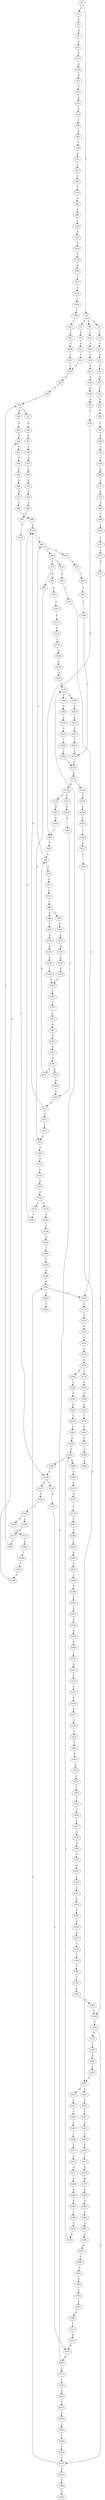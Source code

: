 strict digraph  {
	S0 -> S1 [ label = G ];
	S0 -> S2 [ label = C ];
	S1 -> S3 [ label = G ];
	S2 -> S4 [ label = T ];
	S2 -> S5 [ label = G ];
	S2 -> S6 [ label = C ];
	S3 -> S7 [ label = G ];
	S4 -> S8 [ label = T ];
	S5 -> S9 [ label = T ];
	S6 -> S10 [ label = T ];
	S7 -> S11 [ label = G ];
	S8 -> S12 [ label = G ];
	S9 -> S13 [ label = G ];
	S10 -> S14 [ label = T ];
	S11 -> S15 [ label = G ];
	S12 -> S16 [ label = T ];
	S13 -> S17 [ label = C ];
	S14 -> S18 [ label = T ];
	S15 -> S19 [ label = A ];
	S16 -> S20 [ label = T ];
	S17 -> S21 [ label = T ];
	S18 -> S22 [ label = A ];
	S19 -> S23 [ label = A ];
	S20 -> S24 [ label = A ];
	S21 -> S25 [ label = A ];
	S22 -> S26 [ label = A ];
	S23 -> S27 [ label = T ];
	S24 -> S28 [ label = T ];
	S25 -> S29 [ label = C ];
	S26 -> S30 [ label = A ];
	S27 -> S31 [ label = A ];
	S28 -> S32 [ label = T ];
	S29 -> S33 [ label = T ];
	S30 -> S34 [ label = A ];
	S31 -> S35 [ label = G ];
	S32 -> S36 [ label = T ];
	S32 -> S37 [ label = C ];
	S33 -> S38 [ label = C ];
	S34 -> S39 [ label = A ];
	S35 -> S40 [ label = T ];
	S36 -> S41 [ label = A ];
	S37 -> S42 [ label = G ];
	S38 -> S43 [ label = C ];
	S39 -> S44 [ label = G ];
	S40 -> S45 [ label = A ];
	S41 -> S46 [ label = A ];
	S42 -> S47 [ label = G ];
	S43 -> S48 [ label = G ];
	S44 -> S49 [ label = T ];
	S45 -> S50 [ label = T ];
	S46 -> S51 [ label = T ];
	S47 -> S52 [ label = G ];
	S48 -> S53 [ label = G ];
	S49 -> S54 [ label = A ];
	S50 -> S55 [ label = C ];
	S51 -> S56 [ label = C ];
	S52 -> S57 [ label = A ];
	S53 -> S58 [ label = T ];
	S54 -> S59 [ label = A ];
	S54 -> S60 [ label = G ];
	S55 -> S61 [ label = C ];
	S56 -> S62 [ label = G ];
	S57 -> S63 [ label = A ];
	S58 -> S64 [ label = A ];
	S59 -> S65 [ label = G ];
	S60 -> S66 [ label = T ];
	S60 -> S67 [ label = G ];
	S61 -> S68 [ label = C ];
	S62 -> S69 [ label = A ];
	S63 -> S70 [ label = C ];
	S64 -> S71 [ label = C ];
	S65 -> S72 [ label = G ];
	S66 -> S73 [ label = T ];
	S66 -> S74 [ label = C ];
	S67 -> S75 [ label = G ];
	S68 -> S76 [ label = T ];
	S69 -> S77 [ label = A ];
	S70 -> S78 [ label = G ];
	S71 -> S79 [ label = G ];
	S72 -> S80 [ label = T ];
	S73 -> S81 [ label = G ];
	S73 -> S82 [ label = C ];
	S74 -> S83 [ label = G ];
	S75 -> S84 [ label = C ];
	S76 -> S85 [ label = C ];
	S77 -> S86 [ label = G ];
	S78 -> S87 [ label = G ];
	S79 -> S88 [ label = G ];
	S80 -> S89 [ label = G ];
	S80 -> S90 [ label = C ];
	S81 -> S91 [ label = G ];
	S82 -> S92 [ label = G ];
	S83 -> S93 [ label = G ];
	S84 -> S94 [ label = C ];
	S85 -> S95 [ label = C ];
	S86 -> S96 [ label = T ];
	S87 -> S97 [ label = T ];
	S88 -> S98 [ label = T ];
	S89 -> S99 [ label = T ];
	S90 -> S100 [ label = T ];
	S91 -> S101 [ label = A ];
	S92 -> S102 [ label = A ];
	S93 -> S103 [ label = A ];
	S94 -> S104 [ label = T ];
	S95 -> S105 [ label = C ];
	S96 -> S106 [ label = A ];
	S97 -> S107 [ label = T ];
	S98 -> S108 [ label = G ];
	S99 -> S109 [ label = A ];
	S100 -> S110 [ label = A ];
	S101 -> S111 [ label = C ];
	S102 -> S112 [ label = G ];
	S103 -> S113 [ label = G ];
	S104 -> S114 [ label = T ];
	S105 -> S115 [ label = A ];
	S106 -> S60 [ label = G ];
	S107 -> S116 [ label = C ];
	S108 -> S117 [ label = T ];
	S109 -> S118 [ label = A ];
	S110 -> S119 [ label = A ];
	S111 -> S120 [ label = C ];
	S112 -> S121 [ label = G ];
	S113 -> S122 [ label = G ];
	S114 -> S123 [ label = C ];
	S115 -> S124 [ label = A ];
	S116 -> S125 [ label = A ];
	S116 -> S126 [ label = T ];
	S117 -> S127 [ label = C ];
	S118 -> S128 [ label = A ];
	S119 -> S129 [ label = A ];
	S120 -> S130 [ label = T ];
	S121 -> S131 [ label = A ];
	S122 -> S132 [ label = A ];
	S123 -> S133 [ label = A ];
	S124 -> S134 [ label = C ];
	S125 -> S135 [ label = G ];
	S126 -> S136 [ label = A ];
	S127 -> S137 [ label = G ];
	S128 -> S138 [ label = C ];
	S129 -> S139 [ label = C ];
	S130 -> S140 [ label = A ];
	S131 -> S141 [ label = A ];
	S132 -> S142 [ label = C ];
	S133 -> S143 [ label = A ];
	S133 -> S144 [ label = T ];
	S134 -> S145 [ label = A ];
	S135 -> S146 [ label = T ];
	S136 -> S147 [ label = C ];
	S137 -> S148 [ label = T ];
	S138 -> S149 [ label = G ];
	S139 -> S149 [ label = G ];
	S140 -> S150 [ label = C ];
	S141 -> S151 [ label = G ];
	S141 -> S152 [ label = C ];
	S142 -> S153 [ label = G ];
	S143 -> S154 [ label = A ];
	S143 -> S155 [ label = G ];
	S144 -> S156 [ label = G ];
	S145 -> S157 [ label = G ];
	S146 -> S158 [ label = T ];
	S146 -> S159 [ label = C ];
	S147 -> S160 [ label = A ];
	S148 -> S161 [ label = C ];
	S149 -> S162 [ label = C ];
	S150 -> S163 [ label = A ];
	S151 -> S164 [ label = T ];
	S152 -> S165 [ label = A ];
	S153 -> S166 [ label = A ];
	S154 -> S167 [ label = A ];
	S155 -> S168 [ label = A ];
	S156 -> S169 [ label = C ];
	S157 -> S170 [ label = T ];
	S158 -> S171 [ label = A ];
	S159 -> S172 [ label = A ];
	S160 -> S173 [ label = T ];
	S160 -> S174 [ label = A ];
	S161 -> S175 [ label = T ];
	S161 -> S176 [ label = G ];
	S162 -> S177 [ label = C ];
	S163 -> S174 [ label = A ];
	S164 -> S106 [ label = A ];
	S165 -> S178 [ label = C ];
	S166 -> S179 [ label = C ];
	S166 -> S180 [ label = G ];
	S167 -> S181 [ label = A ];
	S168 -> S182 [ label = A ];
	S169 -> S183 [ label = T ];
	S170 -> S184 [ label = C ];
	S171 -> S185 [ label = T ];
	S172 -> S186 [ label = T ];
	S173 -> S187 [ label = C ];
	S174 -> S188 [ label = T ];
	S174 -> S189 [ label = G ];
	S175 -> S190 [ label = T ];
	S176 -> S191 [ label = G ];
	S176 -> S192 [ label = A ];
	S177 -> S193 [ label = T ];
	S178 -> S194 [ label = G ];
	S179 -> S195 [ label = C ];
	S180 -> S196 [ label = C ];
	S181 -> S44 [ label = G ];
	S182 -> S197 [ label = G ];
	S183 -> S198 [ label = T ];
	S184 -> S199 [ label = C ];
	S185 -> S32 [ label = T ];
	S186 -> S200 [ label = T ];
	S187 -> S201 [ label = A ];
	S188 -> S202 [ label = G ];
	S189 -> S203 [ label = G ];
	S190 -> S204 [ label = A ];
	S191 -> S205 [ label = T ];
	S191 -> S103 [ label = A ];
	S192 -> S206 [ label = T ];
	S193 -> S207 [ label = A ];
	S194 -> S208 [ label = T ];
	S195 -> S209 [ label = G ];
	S196 -> S210 [ label = G ];
	S197 -> S211 [ label = T ];
	S198 -> S212 [ label = A ];
	S199 -> S213 [ label = T ];
	S200 -> S214 [ label = T ];
	S201 -> S215 [ label = T ];
	S202 -> S216 [ label = C ];
	S203 -> S217 [ label = C ];
	S204 -> S218 [ label = C ];
	S205 -> S219 [ label = T ];
	S206 -> S220 [ label = A ];
	S207 -> S221 [ label = A ];
	S208 -> S222 [ label = C ];
	S209 -> S223 [ label = A ];
	S210 -> S224 [ label = G ];
	S211 -> S225 [ label = T ];
	S211 -> S106 [ label = A ];
	S212 -> S226 [ label = C ];
	S213 -> S227 [ label = T ];
	S214 -> S228 [ label = A ];
	S215 -> S229 [ label = C ];
	S216 -> S230 [ label = C ];
	S217 -> S231 [ label = C ];
	S218 -> S232 [ label = A ];
	S221 -> S233 [ label = A ];
	S222 -> S234 [ label = G ];
	S223 -> S235 [ label = C ];
	S224 -> S236 [ label = C ];
	S225 -> S237 [ label = C ];
	S226 -> S232 [ label = A ];
	S227 -> S238 [ label = G ];
	S228 -> S46 [ label = A ];
	S229 -> S239 [ label = G ];
	S230 -> S240 [ label = T ];
	S231 -> S241 [ label = T ];
	S232 -> S242 [ label = G ];
	S232 -> S243 [ label = A ];
	S233 -> S244 [ label = G ];
	S234 -> S191 [ label = G ];
	S235 -> S245 [ label = G ];
	S236 -> S246 [ label = G ];
	S237 -> S92 [ label = G ];
	S238 -> S247 [ label = T ];
	S239 -> S248 [ label = T ];
	S240 -> S249 [ label = T ];
	S241 -> S114 [ label = T ];
	S242 -> S250 [ label = G ];
	S243 -> S251 [ label = C ];
	S244 -> S252 [ label = A ];
	S244 -> S253 [ label = T ];
	S245 -> S254 [ label = G ];
	S246 -> S255 [ label = G ];
	S247 -> S20 [ label = T ];
	S248 -> S256 [ label = C ];
	S249 -> S123 [ label = C ];
	S250 -> S257 [ label = C ];
	S251 -> S258 [ label = C ];
	S252 -> S259 [ label = A ];
	S253 -> S54 [ label = A ];
	S254 -> S260 [ label = T ];
	S255 -> S261 [ label = T ];
	S256 -> S176 [ label = G ];
	S257 -> S262 [ label = A ];
	S258 -> S263 [ label = T ];
	S259 -> S197 [ label = G ];
	S260 -> S264 [ label = A ];
	S261 -> S265 [ label = T ];
	S261 -> S266 [ label = A ];
	S262 -> S267 [ label = G ];
	S263 -> S268 [ label = T ];
	S265 -> S116 [ label = C ];
	S266 -> S269 [ label = G ];
	S267 -> S270 [ label = T ];
	S268 -> S271 [ label = A ];
	S269 -> S272 [ label = A ];
	S270 -> S273 [ label = T ];
	S271 -> S274 [ label = G ];
	S272 -> S275 [ label = A ];
	S273 -> S276 [ label = G ];
	S274 -> S277 [ label = G ];
	S275 -> S278 [ label = C ];
	S276 -> S279 [ label = A ];
	S277 -> S280 [ label = A ];
	S278 -> S281 [ label = C ];
	S279 -> S282 [ label = G ];
	S280 -> S283 [ label = G ];
	S281 -> S284 [ label = T ];
	S282 -> S285 [ label = A ];
	S283 -> S286 [ label = G ];
	S284 -> S287 [ label = A ];
	S285 -> S288 [ label = A ];
	S286 -> S289 [ label = C ];
	S287 -> S290 [ label = G ];
	S288 -> S291 [ label = A ];
	S289 -> S292 [ label = G ];
	S290 -> S293 [ label = A ];
	S291 -> S294 [ label = C ];
	S292 -> S295 [ label = G ];
	S293 -> S296 [ label = T ];
	S294 -> S297 [ label = A ];
	S295 -> S261 [ label = T ];
	S296 -> S298 [ label = G ];
	S297 -> S299 [ label = C ];
	S298 -> S300 [ label = A ];
	S299 -> S301 [ label = C ];
	S300 -> S302 [ label = C ];
	S301 -> S303 [ label = T ];
	S302 -> S304 [ label = T ];
	S303 -> S305 [ label = T ];
	S304 -> S306 [ label = G ];
	S305 -> S307 [ label = T ];
	S306 -> S308 [ label = A ];
	S307 -> S309 [ label = C ];
	S308 -> S310 [ label = T ];
	S309 -> S311 [ label = T ];
	S310 -> S312 [ label = G ];
	S311 -> S313 [ label = A ];
	S312 -> S314 [ label = A ];
	S313 -> S147 [ label = C ];
	S314 -> S315 [ label = G ];
	S315 -> S316 [ label = G ];
	S316 -> S317 [ label = G ];
	S317 -> S318 [ label = T ];
	S318 -> S319 [ label = C ];
	S319 -> S320 [ label = T ];
	S320 -> S321 [ label = G ];
	S321 -> S322 [ label = A ];
	S322 -> S323 [ label = C ];
	S323 -> S324 [ label = T ];
	S324 -> S325 [ label = T ];
	S325 -> S326 [ label = T ];
	S326 -> S327 [ label = C ];
	S327 -> S328 [ label = A ];
	S328 -> S329 [ label = A ];
	S329 -> S330 [ label = T ];
	S330 -> S331 [ label = T ];
	S331 -> S332 [ label = C ];
	S332 -> S333 [ label = G ];
	S333 -> S334 [ label = C ];
	S334 -> S335 [ label = C ];
	S335 -> S336 [ label = G ];
	S336 -> S337 [ label = A ];
	S337 -> S338 [ label = T ];
	S338 -> S339 [ label = T ];
	S339 -> S340 [ label = G ];
	S340 -> S341 [ label = T ];
	S341 -> S342 [ label = C ];
	S342 -> S343 [ label = G ];
	S343 -> S148 [ label = T ];
}
